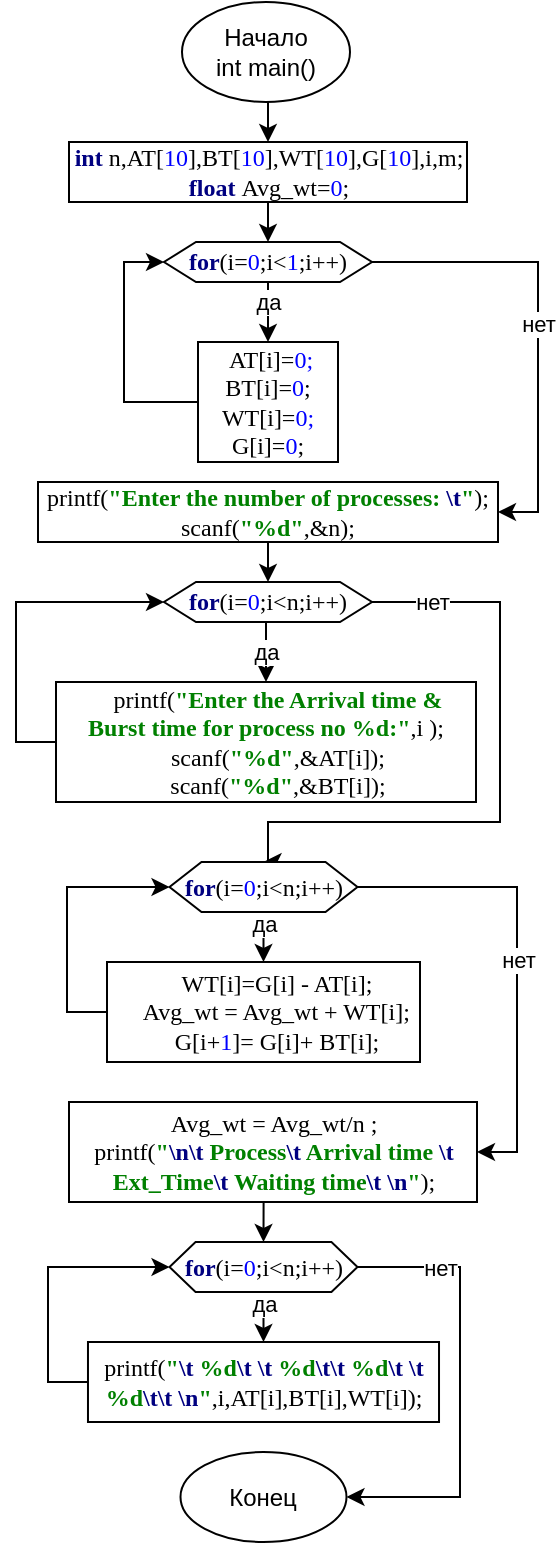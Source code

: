 <mxfile version="13.7.5" type="github">
  <diagram id="C5RBs43oDa-KdzZeNtuy" name="Page-1">
    <mxGraphModel dx="790" dy="437" grid="1" gridSize="10" guides="1" tooltips="1" connect="1" arrows="1" fold="1" page="1" pageScale="1" pageWidth="827" pageHeight="1169" math="0" shadow="0">
      <root>
        <mxCell id="WIyWlLk6GJQsqaUBKTNV-0" />
        <mxCell id="WIyWlLk6GJQsqaUBKTNV-1" parent="WIyWlLk6GJQsqaUBKTNV-0" />
        <mxCell id="hgknwM9cWNxR3NRznvna-3" style="edgeStyle=orthogonalEdgeStyle;rounded=0;orthogonalLoop=1;jettySize=auto;html=1;exitX=0.5;exitY=1;exitDx=0;exitDy=0;entryX=0.5;entryY=0;entryDx=0;entryDy=0;" parent="WIyWlLk6GJQsqaUBKTNV-1" source="hgknwM9cWNxR3NRznvna-1" target="hgknwM9cWNxR3NRznvna-2" edge="1">
          <mxGeometry relative="1" as="geometry" />
        </mxCell>
        <mxCell id="hgknwM9cWNxR3NRznvna-1" value="Начало&lt;br&gt;int main()" style="ellipse;whiteSpace=wrap;html=1;" parent="WIyWlLk6GJQsqaUBKTNV-1" vertex="1">
          <mxGeometry x="371" y="10" width="84" height="50" as="geometry" />
        </mxCell>
        <mxCell id="hgknwM9cWNxR3NRznvna-5" style="edgeStyle=orthogonalEdgeStyle;rounded=0;orthogonalLoop=1;jettySize=auto;html=1;exitX=0.5;exitY=1;exitDx=0;exitDy=0;entryX=0.5;entryY=0;entryDx=0;entryDy=0;" parent="WIyWlLk6GJQsqaUBKTNV-1" source="hgknwM9cWNxR3NRznvna-2" target="hgknwM9cWNxR3NRznvna-4" edge="1">
          <mxGeometry relative="1" as="geometry" />
        </mxCell>
        <mxCell id="hgknwM9cWNxR3NRznvna-2" value="&lt;span id=&quot;docs-internal-guid-27628ac5-7fff-94d6-fc69-b89eafbd0398&quot;&gt;&lt;span style=&quot;font-family: &amp;#34;menlo&amp;#34; ; color: rgb(0 , 0 , 128) ; background-color: transparent ; font-weight: 700 ; vertical-align: baseline&quot;&gt;int &lt;/span&gt;&lt;span style=&quot;font-family: &amp;#34;menlo&amp;#34; ; background-color: transparent ; vertical-align: baseline&quot;&gt;n,AT[&lt;/span&gt;&lt;span style=&quot;font-family: &amp;#34;menlo&amp;#34; ; color: rgb(0 , 0 , 255) ; background-color: transparent ; vertical-align: baseline&quot;&gt;10&lt;/span&gt;&lt;span style=&quot;font-family: &amp;#34;menlo&amp;#34; ; background-color: transparent ; vertical-align: baseline&quot;&gt;],BT[&lt;/span&gt;&lt;span style=&quot;font-family: &amp;#34;menlo&amp;#34; ; color: rgb(0 , 0 , 255) ; background-color: transparent ; vertical-align: baseline&quot;&gt;10&lt;/span&gt;&lt;span style=&quot;font-family: &amp;#34;menlo&amp;#34; ; background-color: transparent ; vertical-align: baseline&quot;&gt;],WT[&lt;/span&gt;&lt;span style=&quot;font-family: &amp;#34;menlo&amp;#34; ; color: rgb(0 , 0 , 255) ; background-color: transparent ; vertical-align: baseline&quot;&gt;10&lt;/span&gt;&lt;span style=&quot;font-family: &amp;#34;menlo&amp;#34; ; background-color: transparent ; vertical-align: baseline&quot;&gt;],G[&lt;/span&gt;&lt;span style=&quot;font-family: &amp;#34;menlo&amp;#34; ; color: rgb(0 , 0 , 255) ; background-color: transparent ; vertical-align: baseline&quot;&gt;10&lt;/span&gt;&lt;span style=&quot;font-family: &amp;#34;menlo&amp;#34; ; background-color: transparent ; vertical-align: baseline&quot;&gt;],i,m;&lt;/span&gt;&lt;span style=&quot;font-family: &amp;#34;menlo&amp;#34; ; background-color: transparent ; vertical-align: baseline&quot;&gt;&lt;br&gt;&lt;/span&gt;&lt;span style=&quot;font-family: &amp;#34;menlo&amp;#34; ; color: rgb(0 , 0 , 128) ; background-color: transparent ; font-weight: 700 ; vertical-align: baseline&quot;&gt;float &lt;/span&gt;&lt;span style=&quot;font-family: &amp;#34;menlo&amp;#34; ; background-color: transparent ; vertical-align: baseline&quot;&gt;Avg_wt=&lt;/span&gt;&lt;span style=&quot;font-family: &amp;#34;menlo&amp;#34; ; color: rgb(0 , 0 , 255) ; background-color: transparent ; vertical-align: baseline&quot;&gt;0&lt;/span&gt;&lt;span style=&quot;font-family: &amp;#34;menlo&amp;#34; ; background-color: transparent ; vertical-align: baseline&quot;&gt;;&lt;/span&gt;&lt;/span&gt;" style="rounded=0;whiteSpace=wrap;html=1;" parent="WIyWlLk6GJQsqaUBKTNV-1" vertex="1">
          <mxGeometry x="314.5" y="80" width="199" height="30" as="geometry" />
        </mxCell>
        <mxCell id="hgknwM9cWNxR3NRznvna-7" value="да" style="edgeStyle=orthogonalEdgeStyle;rounded=0;orthogonalLoop=1;jettySize=auto;html=1;exitX=0.5;exitY=1;exitDx=0;exitDy=0;entryX=0.5;entryY=0;entryDx=0;entryDy=0;" parent="WIyWlLk6GJQsqaUBKTNV-1" source="hgknwM9cWNxR3NRznvna-4" target="hgknwM9cWNxR3NRznvna-6" edge="1">
          <mxGeometry x="-0.333" relative="1" as="geometry">
            <mxPoint as="offset" />
          </mxGeometry>
        </mxCell>
        <mxCell id="hgknwM9cWNxR3NRznvna-10" value="нет" style="edgeStyle=orthogonalEdgeStyle;rounded=0;orthogonalLoop=1;jettySize=auto;html=1;exitX=1;exitY=0.5;exitDx=0;exitDy=0;entryX=1;entryY=0.5;entryDx=0;entryDy=0;" parent="WIyWlLk6GJQsqaUBKTNV-1" source="hgknwM9cWNxR3NRznvna-4" target="hgknwM9cWNxR3NRznvna-9" edge="1">
          <mxGeometry relative="1" as="geometry" />
        </mxCell>
        <mxCell id="hgknwM9cWNxR3NRznvna-4" value="&lt;span id=&quot;docs-internal-guid-5cf2f189-7fff-4664-a52d-865283173cee&quot;&gt;&lt;span style=&quot;font-family: &amp;#34;menlo&amp;#34; ; color: rgb(0 , 0 , 128) ; background-color: transparent ; font-weight: 700 ; vertical-align: baseline&quot;&gt;for&lt;/span&gt;&lt;span style=&quot;font-family: &amp;#34;menlo&amp;#34; ; background-color: transparent ; vertical-align: baseline&quot;&gt;(i=&lt;/span&gt;&lt;span style=&quot;font-family: &amp;#34;menlo&amp;#34; ; color: rgb(0 , 0 , 255) ; background-color: transparent ; vertical-align: baseline&quot;&gt;0&lt;/span&gt;&lt;span style=&quot;font-family: &amp;#34;menlo&amp;#34; ; background-color: transparent ; vertical-align: baseline&quot;&gt;;i&amp;lt;&lt;/span&gt;&lt;span style=&quot;font-family: &amp;#34;menlo&amp;#34; ; color: rgb(0 , 0 , 255) ; background-color: transparent ; vertical-align: baseline&quot;&gt;1&lt;/span&gt;&lt;span style=&quot;font-family: &amp;#34;menlo&amp;#34; ; background-color: transparent ; vertical-align: baseline&quot;&gt;;i++)&lt;/span&gt;&lt;/span&gt;" style="shape=hexagon;perimeter=hexagonPerimeter2;whiteSpace=wrap;html=1;fixedSize=1;size=16;" parent="WIyWlLk6GJQsqaUBKTNV-1" vertex="1">
          <mxGeometry x="362" y="130" width="104" height="20" as="geometry" />
        </mxCell>
        <mxCell id="hgknwM9cWNxR3NRznvna-8" style="edgeStyle=orthogonalEdgeStyle;rounded=0;orthogonalLoop=1;jettySize=auto;html=1;exitX=0;exitY=0.5;exitDx=0;exitDy=0;entryX=0;entryY=0.5;entryDx=0;entryDy=0;" parent="WIyWlLk6GJQsqaUBKTNV-1" source="hgknwM9cWNxR3NRznvna-6" target="hgknwM9cWNxR3NRznvna-4" edge="1">
          <mxGeometry relative="1" as="geometry" />
        </mxCell>
        <mxCell id="hgknwM9cWNxR3NRznvna-6" value="&lt;span id=&quot;docs-internal-guid-3dc02ad3-7fff-7779-08a3-0687e84a6f07&quot;&gt;&lt;span style=&quot;font-family: &amp;#34;menlo&amp;#34; ; background-color: transparent ; vertical-align: baseline&quot;&gt;&amp;nbsp;AT[i]=&lt;/span&gt;&lt;span style=&quot;font-family: &amp;#34;menlo&amp;#34; ; color: rgb(0 , 0 , 255) ; background-color: transparent ; vertical-align: baseline&quot;&gt;0;&lt;br&gt;&lt;/span&gt;&lt;span style=&quot;font-family: &amp;#34;menlo&amp;#34; ; background-color: transparent ; vertical-align: baseline&quot;&gt;BT[i]=&lt;/span&gt;&lt;span style=&quot;font-family: &amp;#34;menlo&amp;#34; ; color: rgb(0 , 0 , 255) ; background-color: transparent ; vertical-align: baseline&quot;&gt;0&lt;/span&gt;&lt;span style=&quot;font-family: &amp;#34;menlo&amp;#34; ; background-color: transparent ; vertical-align: baseline&quot;&gt;;&lt;br&gt;&lt;/span&gt;&lt;span style=&quot;font-family: &amp;#34;menlo&amp;#34; ; background-color: transparent ; vertical-align: baseline&quot;&gt;WT[i]=&lt;font color=&quot;#0000ff&quot; style=&quot;font-size: 12px&quot;&gt;0;&lt;br&gt;&lt;/font&gt;&lt;/span&gt;&lt;span style=&quot;font-family: &amp;#34;menlo&amp;#34; ; background-color: transparent ; vertical-align: baseline&quot;&gt;G[i]=&lt;/span&gt;&lt;span style=&quot;font-family: &amp;#34;menlo&amp;#34; ; color: rgb(0 , 0 , 255) ; background-color: transparent ; vertical-align: baseline&quot;&gt;0&lt;/span&gt;&lt;span style=&quot;font-family: &amp;#34;menlo&amp;#34; ; background-color: transparent ; vertical-align: baseline&quot;&gt;;&lt;/span&gt;&lt;/span&gt;" style="rounded=0;whiteSpace=wrap;html=1;" parent="WIyWlLk6GJQsqaUBKTNV-1" vertex="1">
          <mxGeometry x="379" y="180" width="70" height="60" as="geometry" />
        </mxCell>
        <mxCell id="hgknwM9cWNxR3NRznvna-17" style="edgeStyle=orthogonalEdgeStyle;rounded=0;orthogonalLoop=1;jettySize=auto;html=1;exitX=0.5;exitY=1;exitDx=0;exitDy=0;entryX=0.5;entryY=0;entryDx=0;entryDy=0;" parent="WIyWlLk6GJQsqaUBKTNV-1" source="hgknwM9cWNxR3NRznvna-9" target="hgknwM9cWNxR3NRznvna-13" edge="1">
          <mxGeometry relative="1" as="geometry" />
        </mxCell>
        <mxCell id="hgknwM9cWNxR3NRznvna-9" value="&lt;span id=&quot;docs-internal-guid-b9938d16-7fff-87fe-8735-5b6d89887481&quot;&gt;&lt;span style=&quot;font-family: &amp;#34;menlo&amp;#34; ; background-color: transparent ; vertical-align: baseline&quot;&gt;printf(&lt;/span&gt;&lt;span style=&quot;font-family: &amp;#34;menlo&amp;#34; ; color: rgb(0 , 128 , 0) ; background-color: transparent ; font-weight: 700 ; vertical-align: baseline&quot;&gt;&quot;Enter the number of processes: &lt;/span&gt;&lt;span style=&quot;font-family: &amp;#34;menlo&amp;#34; ; color: rgb(0 , 0 , 128) ; background-color: transparent ; font-weight: 700 ; vertical-align: baseline&quot;&gt;\t&lt;/span&gt;&lt;span style=&quot;font-family: &amp;#34;menlo&amp;#34; ; color: rgb(0 , 128 , 0) ; background-color: transparent ; font-weight: 700 ; vertical-align: baseline&quot;&gt;&quot;&lt;/span&gt;&lt;span style=&quot;font-family: &amp;#34;menlo&amp;#34; ; background-color: transparent ; vertical-align: baseline&quot;&gt;);&lt;/span&gt;&lt;span style=&quot;font-family: &amp;#34;menlo&amp;#34; ; background-color: transparent ; vertical-align: baseline&quot;&gt;&lt;br&gt;&lt;/span&gt;&lt;span style=&quot;font-family: &amp;#34;menlo&amp;#34; ; background-color: transparent ; vertical-align: baseline&quot;&gt;scanf(&lt;/span&gt;&lt;span style=&quot;font-family: &amp;#34;menlo&amp;#34; ; color: rgb(0 , 128 , 0) ; background-color: transparent ; font-weight: 700 ; vertical-align: baseline&quot;&gt;&quot;%d&quot;&lt;/span&gt;&lt;span style=&quot;font-family: &amp;#34;menlo&amp;#34; ; background-color: transparent ; vertical-align: baseline&quot;&gt;,&amp;amp;n);&lt;/span&gt;&lt;/span&gt;" style="rounded=0;whiteSpace=wrap;html=1;" parent="WIyWlLk6GJQsqaUBKTNV-1" vertex="1">
          <mxGeometry x="299" y="250" width="230" height="30" as="geometry" />
        </mxCell>
        <mxCell id="hgknwM9cWNxR3NRznvna-11" value="да" style="edgeStyle=orthogonalEdgeStyle;rounded=0;orthogonalLoop=1;jettySize=auto;html=1;entryX=0.5;entryY=0;entryDx=0;entryDy=0;exitX=0.5;exitY=1;exitDx=0;exitDy=0;" parent="WIyWlLk6GJQsqaUBKTNV-1" source="hgknwM9cWNxR3NRznvna-13" target="hgknwM9cWNxR3NRznvna-15" edge="1">
          <mxGeometry relative="1" as="geometry">
            <mxPoint x="410" y="360" as="sourcePoint" />
          </mxGeometry>
        </mxCell>
        <mxCell id="R54r-c7S1AkfVE86WFoW-2" value="нет" style="edgeStyle=orthogonalEdgeStyle;rounded=0;orthogonalLoop=1;jettySize=auto;html=1;exitX=1;exitY=0.5;exitDx=0;exitDy=0;entryX=0.5;entryY=0;entryDx=0;entryDy=0;" edge="1" parent="WIyWlLk6GJQsqaUBKTNV-1" source="hgknwM9cWNxR3NRznvna-13" target="lT5w_zRqd9ovxjE37Vn4-2">
          <mxGeometry x="-0.811" relative="1" as="geometry">
            <Array as="points">
              <mxPoint x="530" y="310" />
              <mxPoint x="530" y="420" />
              <mxPoint x="414" y="420" />
            </Array>
            <mxPoint as="offset" />
          </mxGeometry>
        </mxCell>
        <mxCell id="hgknwM9cWNxR3NRznvna-13" value="&lt;span id=&quot;docs-internal-guid-891b484c-7fff-155d-ab43-50a7abf25184&quot;&gt;&lt;span style=&quot;font-family: &amp;#34;menlo&amp;#34; ; color: rgb(0 , 0 , 128) ; background-color: transparent ; font-weight: 700 ; vertical-align: baseline&quot;&gt;for&lt;/span&gt;&lt;span style=&quot;font-family: &amp;#34;menlo&amp;#34; ; background-color: transparent ; vertical-align: baseline&quot;&gt;(i=&lt;/span&gt;&lt;span style=&quot;font-family: &amp;#34;menlo&amp;#34; ; color: rgb(0 , 0 , 255) ; background-color: transparent ; vertical-align: baseline&quot;&gt;0&lt;/span&gt;&lt;span style=&quot;font-family: &amp;#34;menlo&amp;#34; ; background-color: transparent ; vertical-align: baseline&quot;&gt;;i&amp;lt;n;i++)&lt;/span&gt;&lt;/span&gt;" style="shape=hexagon;perimeter=hexagonPerimeter2;whiteSpace=wrap;html=1;fixedSize=1;size=16;" parent="WIyWlLk6GJQsqaUBKTNV-1" vertex="1">
          <mxGeometry x="362" y="300" width="104" height="20" as="geometry" />
        </mxCell>
        <mxCell id="hgknwM9cWNxR3NRznvna-14" style="edgeStyle=orthogonalEdgeStyle;rounded=0;orthogonalLoop=1;jettySize=auto;html=1;exitX=0;exitY=0.5;exitDx=0;exitDy=0;entryX=0;entryY=0.5;entryDx=0;entryDy=0;" parent="WIyWlLk6GJQsqaUBKTNV-1" source="hgknwM9cWNxR3NRznvna-15" target="hgknwM9cWNxR3NRznvna-13" edge="1">
          <mxGeometry relative="1" as="geometry" />
        </mxCell>
        <mxCell id="hgknwM9cWNxR3NRznvna-15" value="&lt;span id=&quot;docs-internal-guid-3accb03e-7fff-7384-5cc4-010843540a68&quot;&gt;&lt;span style=&quot;font-family: &amp;#34;menlo&amp;#34; ; background-color: transparent ; vertical-align: baseline&quot;&gt;&amp;nbsp;&amp;nbsp;&amp;nbsp;&amp;nbsp;printf(&lt;/span&gt;&lt;span style=&quot;font-family: &amp;#34;menlo&amp;#34; ; color: rgb(0 , 128 , 0) ; background-color: transparent ; font-weight: 700 ; vertical-align: baseline&quot;&gt;&quot;Enter the Arrival time &amp;amp; Burst time for process no %d:&quot;&lt;/span&gt;&lt;span style=&quot;font-family: &amp;#34;menlo&amp;#34; ; background-color: transparent ; vertical-align: baseline&quot;&gt;,i );&lt;/span&gt;&lt;span style=&quot;font-family: &amp;#34;menlo&amp;#34; ; background-color: transparent ; vertical-align: baseline&quot;&gt;&lt;br&gt;&lt;/span&gt;&lt;span style=&quot;font-family: &amp;#34;menlo&amp;#34; ; background-color: transparent ; vertical-align: baseline&quot;&gt;&amp;nbsp; &amp;nbsp; scanf(&lt;/span&gt;&lt;span style=&quot;font-family: &amp;#34;menlo&amp;#34; ; color: rgb(0 , 128 , 0) ; background-color: transparent ; font-weight: 700 ; vertical-align: baseline&quot;&gt;&quot;%d&quot;&lt;/span&gt;&lt;span style=&quot;font-family: &amp;#34;menlo&amp;#34; ; background-color: transparent ; vertical-align: baseline&quot;&gt;,&amp;amp;AT[i]);&lt;/span&gt;&lt;span style=&quot;font-family: &amp;#34;menlo&amp;#34; ; background-color: transparent ; vertical-align: baseline&quot;&gt;&lt;br&gt;&lt;/span&gt;&lt;span style=&quot;font-family: &amp;#34;menlo&amp;#34; ; background-color: transparent ; vertical-align: baseline&quot;&gt;&amp;nbsp; &amp;nbsp; scanf(&lt;/span&gt;&lt;span style=&quot;font-family: &amp;#34;menlo&amp;#34; ; color: rgb(0 , 128 , 0) ; background-color: transparent ; font-weight: 700 ; vertical-align: baseline&quot;&gt;&quot;%d&quot;&lt;/span&gt;&lt;span style=&quot;font-family: &amp;#34;menlo&amp;#34; ; background-color: transparent ; vertical-align: baseline&quot;&gt;,&amp;amp;BT[i]);&lt;/span&gt;&lt;/span&gt;" style="rounded=0;whiteSpace=wrap;html=1;" parent="WIyWlLk6GJQsqaUBKTNV-1" vertex="1">
          <mxGeometry x="308" y="350" width="210" height="60" as="geometry" />
        </mxCell>
        <mxCell id="lT5w_zRqd9ovxjE37Vn4-0" value="да" style="edgeStyle=orthogonalEdgeStyle;rounded=0;orthogonalLoop=1;jettySize=auto;html=1;exitX=0.5;exitY=1;exitDx=0;exitDy=0;entryX=0.5;entryY=0;entryDx=0;entryDy=0;" parent="WIyWlLk6GJQsqaUBKTNV-1" source="lT5w_zRqd9ovxjE37Vn4-2" target="lT5w_zRqd9ovxjE37Vn4-4" edge="1">
          <mxGeometry x="-0.54" relative="1" as="geometry">
            <mxPoint as="offset" />
          </mxGeometry>
        </mxCell>
        <mxCell id="lT5w_zRqd9ovxjE37Vn4-1" value="нет" style="edgeStyle=orthogonalEdgeStyle;rounded=0;orthogonalLoop=1;jettySize=auto;html=1;exitX=1;exitY=0.5;exitDx=0;exitDy=0;entryX=1;entryY=0.5;entryDx=0;entryDy=0;" parent="WIyWlLk6GJQsqaUBKTNV-1" source="lT5w_zRqd9ovxjE37Vn4-2" target="lT5w_zRqd9ovxjE37Vn4-5" edge="1">
          <mxGeometry relative="1" as="geometry" />
        </mxCell>
        <mxCell id="lT5w_zRqd9ovxjE37Vn4-2" value="&lt;span id=&quot;docs-internal-guid-102f3166-7fff-8513-eb58-a7d3057da888&quot;&gt;&lt;span style=&quot;font-family: &amp;#34;menlo&amp;#34; ; color: rgb(0 , 0 , 128) ; background-color: transparent ; font-weight: 700 ; vertical-align: baseline&quot;&gt;for&lt;/span&gt;&lt;span style=&quot;font-family: &amp;#34;menlo&amp;#34; ; background-color: transparent ; vertical-align: baseline&quot;&gt;(i=&lt;/span&gt;&lt;span style=&quot;font-family: &amp;#34;menlo&amp;#34; ; color: rgb(0 , 0 , 255) ; background-color: transparent ; vertical-align: baseline&quot;&gt;0&lt;/span&gt;&lt;span style=&quot;font-family: &amp;#34;menlo&amp;#34; ; background-color: transparent ; vertical-align: baseline&quot;&gt;;i&amp;lt;n;i++)&lt;/span&gt;&lt;/span&gt;" style="shape=hexagon;perimeter=hexagonPerimeter2;whiteSpace=wrap;html=1;fixedSize=1;size=16;" parent="WIyWlLk6GJQsqaUBKTNV-1" vertex="1">
          <mxGeometry x="364.75" y="440" width="94" height="25" as="geometry" />
        </mxCell>
        <mxCell id="lT5w_zRqd9ovxjE37Vn4-3" style="edgeStyle=orthogonalEdgeStyle;rounded=0;orthogonalLoop=1;jettySize=auto;html=1;exitX=0;exitY=0.5;exitDx=0;exitDy=0;entryX=0;entryY=0.5;entryDx=0;entryDy=0;" parent="WIyWlLk6GJQsqaUBKTNV-1" source="lT5w_zRqd9ovxjE37Vn4-4" target="lT5w_zRqd9ovxjE37Vn4-2" edge="1">
          <mxGeometry relative="1" as="geometry" />
        </mxCell>
        <mxCell id="lT5w_zRqd9ovxjE37Vn4-4" value="&lt;span id=&quot;docs-internal-guid-5807392d-7fff-c883-3881-570320dbbb81&quot;&gt;&lt;span style=&quot;font-family: &amp;#34;menlo&amp;#34; ; background-color: transparent ; vertical-align: baseline&quot;&gt;&amp;nbsp;&amp;nbsp;&amp;nbsp;&amp;nbsp;WT[i]=G[i] - AT[i];&lt;/span&gt;&lt;span style=&quot;font-family: &amp;#34;menlo&amp;#34; ; background-color: transparent ; vertical-align: baseline&quot;&gt;&lt;br&gt;&lt;/span&gt;&lt;span style=&quot;font-family: &amp;#34;menlo&amp;#34; ; background-color: transparent ; vertical-align: baseline&quot;&gt;&amp;nbsp; &amp;nbsp; Avg_wt = Avg_wt + WT[i];&lt;/span&gt;&lt;span style=&quot;font-family: &amp;#34;menlo&amp;#34; ; background-color: transparent ; vertical-align: baseline&quot;&gt;&lt;br&gt;&lt;/span&gt;&lt;span style=&quot;font-family: &amp;#34;menlo&amp;#34; ; background-color: transparent ; vertical-align: baseline&quot;&gt;&amp;nbsp; &amp;nbsp; G[i+&lt;/span&gt;&lt;span style=&quot;font-family: &amp;#34;menlo&amp;#34; ; color: rgb(0 , 0 , 255) ; background-color: transparent ; vertical-align: baseline&quot;&gt;1&lt;/span&gt;&lt;span style=&quot;font-family: &amp;#34;menlo&amp;#34; ; background-color: transparent ; vertical-align: baseline&quot;&gt;]= G[i]+ BT[i];&lt;/span&gt;&lt;/span&gt;" style="rounded=0;whiteSpace=wrap;html=1;" parent="WIyWlLk6GJQsqaUBKTNV-1" vertex="1">
          <mxGeometry x="333.5" y="490" width="156.5" height="50" as="geometry" />
        </mxCell>
        <mxCell id="R54r-c7S1AkfVE86WFoW-9" style="edgeStyle=orthogonalEdgeStyle;rounded=0;orthogonalLoop=1;jettySize=auto;html=1;exitX=0.5;exitY=1;exitDx=0;exitDy=0;entryX=0.5;entryY=0;entryDx=0;entryDy=0;" edge="1" parent="WIyWlLk6GJQsqaUBKTNV-1" source="lT5w_zRqd9ovxjE37Vn4-5" target="R54r-c7S1AkfVE86WFoW-5">
          <mxGeometry relative="1" as="geometry" />
        </mxCell>
        <mxCell id="lT5w_zRqd9ovxjE37Vn4-5" value="&lt;span id=&quot;docs-internal-guid-426dd591-7fff-01a0-6d3f-17d26a59819c&quot;&gt;&lt;span style=&quot;font-family: &amp;#34;menlo&amp;#34; ; background-color: transparent ; vertical-align: baseline&quot;&gt;Avg_wt = Avg_wt/n ;&lt;/span&gt;&lt;span style=&quot;font-family: &amp;#34;menlo&amp;#34; ; background-color: transparent ; vertical-align: baseline&quot;&gt;&lt;br&gt;&lt;/span&gt;&lt;span style=&quot;font-family: &amp;#34;menlo&amp;#34; ; background-color: transparent ; vertical-align: baseline&quot;&gt;printf(&lt;/span&gt;&lt;span style=&quot;font-family: &amp;#34;menlo&amp;#34; ; color: rgb(0 , 128 , 0) ; background-color: transparent ; font-weight: 700 ; vertical-align: baseline&quot;&gt;&quot;&lt;/span&gt;&lt;span style=&quot;font-family: &amp;#34;menlo&amp;#34; ; color: rgb(0 , 0 , 128) ; background-color: transparent ; font-weight: 700 ; vertical-align: baseline&quot;&gt;\n\t&lt;/span&gt;&lt;span style=&quot;font-family: &amp;#34;menlo&amp;#34; ; color: rgb(0 , 128 , 0) ; background-color: transparent ; font-weight: 700 ; vertical-align: baseline&quot;&gt; Process&lt;/span&gt;&lt;span style=&quot;font-family: &amp;#34;menlo&amp;#34; ; color: rgb(0 , 0 , 128) ; background-color: transparent ; font-weight: 700 ; vertical-align: baseline&quot;&gt;\t&lt;/span&gt;&lt;span style=&quot;font-family: &amp;#34;menlo&amp;#34; ; color: rgb(0 , 128 , 0) ; background-color: transparent ; font-weight: 700 ; vertical-align: baseline&quot;&gt; Arrival time &lt;/span&gt;&lt;span style=&quot;font-family: &amp;#34;menlo&amp;#34; ; color: rgb(0 , 0 , 128) ; background-color: transparent ; font-weight: 700 ; vertical-align: baseline&quot;&gt;\t&lt;/span&gt;&lt;span style=&quot;font-family: &amp;#34;menlo&amp;#34; ; color: rgb(0 , 128 , 0) ; background-color: transparent ; font-weight: 700 ; vertical-align: baseline&quot;&gt; Ext_Time&lt;/span&gt;&lt;span style=&quot;font-family: &amp;#34;menlo&amp;#34; ; color: rgb(0 , 0 , 128) ; background-color: transparent ; font-weight: 700 ; vertical-align: baseline&quot;&gt;\t&lt;/span&gt;&lt;span style=&quot;font-family: &amp;#34;menlo&amp;#34; ; color: rgb(0 , 128 , 0) ; background-color: transparent ; font-weight: 700 ; vertical-align: baseline&quot;&gt; Waiting time&lt;/span&gt;&lt;span style=&quot;font-family: &amp;#34;menlo&amp;#34; ; color: rgb(0 , 0 , 128) ; background-color: transparent ; font-weight: 700 ; vertical-align: baseline&quot;&gt;\t \n&lt;/span&gt;&lt;span style=&quot;font-family: &amp;#34;menlo&amp;#34; ; color: rgb(0 , 128 , 0) ; background-color: transparent ; font-weight: 700 ; vertical-align: baseline&quot;&gt;&quot;&lt;/span&gt;&lt;span style=&quot;font-family: &amp;#34;menlo&amp;#34; ; background-color: transparent ; vertical-align: baseline&quot;&gt;);&lt;/span&gt;&lt;/span&gt;" style="rounded=0;whiteSpace=wrap;html=1;" parent="WIyWlLk6GJQsqaUBKTNV-1" vertex="1">
          <mxGeometry x="314.5" y="560" width="204" height="50" as="geometry" />
        </mxCell>
        <mxCell id="R54r-c7S1AkfVE86WFoW-3" value="да" style="edgeStyle=orthogonalEdgeStyle;rounded=0;orthogonalLoop=1;jettySize=auto;html=1;exitX=0.5;exitY=1;exitDx=0;exitDy=0;entryX=0.5;entryY=0;entryDx=0;entryDy=0;" edge="1" parent="WIyWlLk6GJQsqaUBKTNV-1" source="R54r-c7S1AkfVE86WFoW-5" target="R54r-c7S1AkfVE86WFoW-7">
          <mxGeometry x="-0.54" relative="1" as="geometry">
            <mxPoint as="offset" />
          </mxGeometry>
        </mxCell>
        <mxCell id="R54r-c7S1AkfVE86WFoW-11" value="нет" style="edgeStyle=orthogonalEdgeStyle;rounded=0;orthogonalLoop=1;jettySize=auto;html=1;exitX=1;exitY=0.5;exitDx=0;exitDy=0;entryX=1;entryY=0.5;entryDx=0;entryDy=0;" edge="1" parent="WIyWlLk6GJQsqaUBKTNV-1" source="R54r-c7S1AkfVE86WFoW-5" target="R54r-c7S1AkfVE86WFoW-10">
          <mxGeometry x="-0.63" relative="1" as="geometry">
            <Array as="points">
              <mxPoint x="510" y="642" />
              <mxPoint x="510" y="758" />
            </Array>
            <mxPoint as="offset" />
          </mxGeometry>
        </mxCell>
        <mxCell id="R54r-c7S1AkfVE86WFoW-5" value="&lt;span id=&quot;docs-internal-guid-3915b994-7fff-bed4-439e-ad74ae3a68fc&quot;&gt;&lt;span style=&quot;font-family: &amp;#34;menlo&amp;#34; ; color: rgb(0 , 0 , 128) ; background-color: transparent ; font-weight: 700 ; vertical-align: baseline&quot;&gt;for&lt;/span&gt;&lt;span style=&quot;font-family: &amp;#34;menlo&amp;#34; ; background-color: transparent ; vertical-align: baseline&quot;&gt;(i=&lt;/span&gt;&lt;span style=&quot;font-family: &amp;#34;menlo&amp;#34; ; color: rgb(0 , 0 , 255) ; background-color: transparent ; vertical-align: baseline&quot;&gt;0&lt;/span&gt;&lt;span style=&quot;font-family: &amp;#34;menlo&amp;#34; ; background-color: transparent ; vertical-align: baseline&quot;&gt;;i&amp;lt;n;i++)&lt;/span&gt;&lt;/span&gt;" style="shape=hexagon;perimeter=hexagonPerimeter2;whiteSpace=wrap;html=1;fixedSize=1;size=13.03;" vertex="1" parent="WIyWlLk6GJQsqaUBKTNV-1">
          <mxGeometry x="364.75" y="630" width="94" height="25" as="geometry" />
        </mxCell>
        <mxCell id="R54r-c7S1AkfVE86WFoW-6" style="edgeStyle=orthogonalEdgeStyle;rounded=0;orthogonalLoop=1;jettySize=auto;html=1;exitX=0;exitY=0.5;exitDx=0;exitDy=0;entryX=0;entryY=0.5;entryDx=0;entryDy=0;" edge="1" parent="WIyWlLk6GJQsqaUBKTNV-1" source="R54r-c7S1AkfVE86WFoW-7" target="R54r-c7S1AkfVE86WFoW-5">
          <mxGeometry relative="1" as="geometry" />
        </mxCell>
        <mxCell id="R54r-c7S1AkfVE86WFoW-7" value="&lt;span id=&quot;docs-internal-guid-8f5e4126-7fff-fed5-b4a5-9017ed34b94c&quot;&gt;&lt;span style=&quot;font-family: &amp;#34;menlo&amp;#34; ; background-color: transparent ; vertical-align: baseline&quot;&gt;printf(&lt;/span&gt;&lt;span style=&quot;font-family: &amp;#34;menlo&amp;#34; ; color: rgb(0 , 128 , 0) ; background-color: transparent ; font-weight: 700 ; vertical-align: baseline&quot;&gt;&quot;&lt;/span&gt;&lt;span style=&quot;font-family: &amp;#34;menlo&amp;#34; ; color: rgb(0 , 0 , 128) ; background-color: transparent ; font-weight: 700 ; vertical-align: baseline&quot;&gt;\t&lt;/span&gt;&lt;span style=&quot;font-family: &amp;#34;menlo&amp;#34; ; color: rgb(0 , 128 , 0) ; background-color: transparent ; font-weight: 700 ; vertical-align: baseline&quot;&gt; %d&lt;/span&gt;&lt;span style=&quot;font-family: &amp;#34;menlo&amp;#34; ; color: rgb(0 , 0 , 128) ; background-color: transparent ; font-weight: 700 ; vertical-align: baseline&quot;&gt;\t \t&lt;/span&gt;&lt;span style=&quot;font-family: &amp;#34;menlo&amp;#34; ; color: rgb(0 , 128 , 0) ; background-color: transparent ; font-weight: 700 ; vertical-align: baseline&quot;&gt; %d&lt;/span&gt;&lt;span style=&quot;font-family: &amp;#34;menlo&amp;#34; ; color: rgb(0 , 0 , 128) ; background-color: transparent ; font-weight: 700 ; vertical-align: baseline&quot;&gt;\t\t&lt;/span&gt;&lt;span style=&quot;font-family: &amp;#34;menlo&amp;#34; ; color: rgb(0 , 128 , 0) ; background-color: transparent ; font-weight: 700 ; vertical-align: baseline&quot;&gt; %d&lt;/span&gt;&lt;span style=&quot;font-family: &amp;#34;menlo&amp;#34; ; color: rgb(0 , 0 , 128) ; background-color: transparent ; font-weight: 700 ; vertical-align: baseline&quot;&gt;\t \t&lt;/span&gt;&lt;span style=&quot;font-family: &amp;#34;menlo&amp;#34; ; color: rgb(0 , 128 , 0) ; background-color: transparent ; font-weight: 700 ; vertical-align: baseline&quot;&gt; %d&lt;/span&gt;&lt;span style=&quot;font-family: &amp;#34;menlo&amp;#34; ; color: rgb(0 , 0 , 128) ; background-color: transparent ; font-weight: 700 ; vertical-align: baseline&quot;&gt;\t\t \n&lt;/span&gt;&lt;span style=&quot;font-family: &amp;#34;menlo&amp;#34; ; color: rgb(0 , 128 , 0) ; background-color: transparent ; font-weight: 700 ; vertical-align: baseline&quot;&gt;&quot;&lt;/span&gt;&lt;span style=&quot;font-family: &amp;#34;menlo&amp;#34; ; background-color: transparent ; vertical-align: baseline&quot;&gt;,i,AT[i],BT[i],WT[i]);&lt;/span&gt;&lt;/span&gt;" style="rounded=0;whiteSpace=wrap;html=1;" vertex="1" parent="WIyWlLk6GJQsqaUBKTNV-1">
          <mxGeometry x="323.99" y="680" width="175.52" height="40" as="geometry" />
        </mxCell>
        <mxCell id="R54r-c7S1AkfVE86WFoW-10" value="Конец" style="ellipse;whiteSpace=wrap;html=1;" vertex="1" parent="WIyWlLk6GJQsqaUBKTNV-1">
          <mxGeometry x="370.25" y="735" width="83" height="45" as="geometry" />
        </mxCell>
      </root>
    </mxGraphModel>
  </diagram>
</mxfile>
